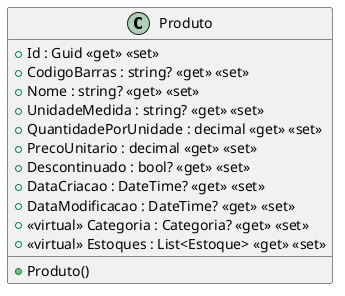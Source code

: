 @startuml
class Produto {
    + Produto()
    + Id : Guid <<get>> <<set>>
    + CodigoBarras : string? <<get>> <<set>>
    + Nome : string? <<get>> <<set>>
    + UnidadeMedida : string? <<get>> <<set>>
    + QuantidadePorUnidade : decimal <<get>> <<set>>
    + PrecoUnitario : decimal <<get>> <<set>>
    + Descontinuado : bool? <<get>> <<set>>
    + DataCriacao : DateTime? <<get>> <<set>>
    + DataModificacao : DateTime? <<get>> <<set>>
    + <<virtual>> Categoria : Categoria? <<get>> <<set>>
    + <<virtual>> Estoques : List<Estoque> <<get>> <<set>>
}
@enduml
